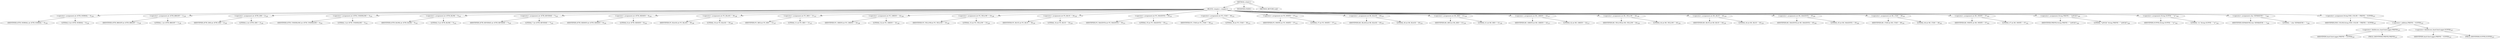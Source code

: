 digraph "&lt;clinit&gt;" {  
"545" [label = <(METHOD,&lt;clinit&gt;)> ]
"546" [label = <(BLOCK,&lt;empty&gt;,&lt;empty&gt;)> ]
"547" [label = <(&lt;operator&gt;.assignment,int ATTR_NORMAL = 0)<SUB>138</SUB>> ]
"548" [label = <(IDENTIFIER,ATTR_NORMAL,int ATTR_NORMAL = 0)<SUB>138</SUB>> ]
"549" [label = <(LITERAL,0,int ATTR_NORMAL = 0)<SUB>138</SUB>> ]
"550" [label = <(&lt;operator&gt;.assignment,int ATTR_BRIGHT = 1)<SUB>139</SUB>> ]
"551" [label = <(IDENTIFIER,ATTR_BRIGHT,int ATTR_BRIGHT = 1)<SUB>139</SUB>> ]
"552" [label = <(LITERAL,1,int ATTR_BRIGHT = 1)<SUB>139</SUB>> ]
"553" [label = <(&lt;operator&gt;.assignment,int ATTR_DIM = 2)<SUB>140</SUB>> ]
"554" [label = <(IDENTIFIER,ATTR_DIM,int ATTR_DIM = 2)<SUB>140</SUB>> ]
"555" [label = <(LITERAL,2,int ATTR_DIM = 2)<SUB>140</SUB>> ]
"556" [label = <(&lt;operator&gt;.assignment,int ATTR_UNDERLINE = 3)<SUB>141</SUB>> ]
"557" [label = <(IDENTIFIER,ATTR_UNDERLINE,int ATTR_UNDERLINE = 3)<SUB>141</SUB>> ]
"558" [label = <(LITERAL,3,int ATTR_UNDERLINE = 3)<SUB>141</SUB>> ]
"559" [label = <(&lt;operator&gt;.assignment,int ATTR_BLINK = 5)<SUB>142</SUB>> ]
"560" [label = <(IDENTIFIER,ATTR_BLINK,int ATTR_BLINK = 5)<SUB>142</SUB>> ]
"561" [label = <(LITERAL,5,int ATTR_BLINK = 5)<SUB>142</SUB>> ]
"562" [label = <(&lt;operator&gt;.assignment,int ATTR_REVERSE = 7)<SUB>143</SUB>> ]
"563" [label = <(IDENTIFIER,ATTR_REVERSE,int ATTR_REVERSE = 7)<SUB>143</SUB>> ]
"564" [label = <(LITERAL,7,int ATTR_REVERSE = 7)<SUB>143</SUB>> ]
"565" [label = <(&lt;operator&gt;.assignment,int ATTR_HIDDEN = 8)<SUB>144</SUB>> ]
"566" [label = <(IDENTIFIER,ATTR_HIDDEN,int ATTR_HIDDEN = 8)<SUB>144</SUB>> ]
"567" [label = <(LITERAL,8,int ATTR_HIDDEN = 8)<SUB>144</SUB>> ]
"568" [label = <(&lt;operator&gt;.assignment,int FG_BLACK = 30)<SUB>146</SUB>> ]
"569" [label = <(IDENTIFIER,FG_BLACK,int FG_BLACK = 30)<SUB>146</SUB>> ]
"570" [label = <(LITERAL,30,int FG_BLACK = 30)<SUB>146</SUB>> ]
"571" [label = <(&lt;operator&gt;.assignment,int FG_RED = 31)<SUB>147</SUB>> ]
"572" [label = <(IDENTIFIER,FG_RED,int FG_RED = 31)<SUB>147</SUB>> ]
"573" [label = <(LITERAL,31,int FG_RED = 31)<SUB>147</SUB>> ]
"574" [label = <(&lt;operator&gt;.assignment,int FG_GREEN = 32)<SUB>148</SUB>> ]
"575" [label = <(IDENTIFIER,FG_GREEN,int FG_GREEN = 32)<SUB>148</SUB>> ]
"576" [label = <(LITERAL,32,int FG_GREEN = 32)<SUB>148</SUB>> ]
"577" [label = <(&lt;operator&gt;.assignment,int FG_YELLOW = 33)<SUB>149</SUB>> ]
"578" [label = <(IDENTIFIER,FG_YELLOW,int FG_YELLOW = 33)<SUB>149</SUB>> ]
"579" [label = <(LITERAL,33,int FG_YELLOW = 33)<SUB>149</SUB>> ]
"580" [label = <(&lt;operator&gt;.assignment,int FG_BLUE = 34)<SUB>150</SUB>> ]
"581" [label = <(IDENTIFIER,FG_BLUE,int FG_BLUE = 34)<SUB>150</SUB>> ]
"582" [label = <(LITERAL,34,int FG_BLUE = 34)<SUB>150</SUB>> ]
"583" [label = <(&lt;operator&gt;.assignment,int FG_MAGENTA = 35)<SUB>151</SUB>> ]
"584" [label = <(IDENTIFIER,FG_MAGENTA,int FG_MAGENTA = 35)<SUB>151</SUB>> ]
"585" [label = <(LITERAL,35,int FG_MAGENTA = 35)<SUB>151</SUB>> ]
"586" [label = <(&lt;operator&gt;.assignment,int FG_CYAN = 36)<SUB>152</SUB>> ]
"587" [label = <(IDENTIFIER,FG_CYAN,int FG_CYAN = 36)<SUB>152</SUB>> ]
"588" [label = <(LITERAL,36,int FG_CYAN = 36)<SUB>152</SUB>> ]
"589" [label = <(&lt;operator&gt;.assignment,int FG_WHITE = 37)<SUB>153</SUB>> ]
"590" [label = <(IDENTIFIER,FG_WHITE,int FG_WHITE = 37)<SUB>153</SUB>> ]
"591" [label = <(LITERAL,37,int FG_WHITE = 37)<SUB>153</SUB>> ]
"592" [label = <(&lt;operator&gt;.assignment,int BG_BLACK = 40)<SUB>155</SUB>> ]
"593" [label = <(IDENTIFIER,BG_BLACK,int BG_BLACK = 40)<SUB>155</SUB>> ]
"594" [label = <(LITERAL,40,int BG_BLACK = 40)<SUB>155</SUB>> ]
"595" [label = <(&lt;operator&gt;.assignment,int BG_RED = 41)<SUB>156</SUB>> ]
"596" [label = <(IDENTIFIER,BG_RED,int BG_RED = 41)<SUB>156</SUB>> ]
"597" [label = <(LITERAL,41,int BG_RED = 41)<SUB>156</SUB>> ]
"598" [label = <(&lt;operator&gt;.assignment,int BG_GREEN = 42)<SUB>157</SUB>> ]
"599" [label = <(IDENTIFIER,BG_GREEN,int BG_GREEN = 42)<SUB>157</SUB>> ]
"600" [label = <(LITERAL,42,int BG_GREEN = 42)<SUB>157</SUB>> ]
"601" [label = <(&lt;operator&gt;.assignment,int BG_YELLOW = 44)<SUB>158</SUB>> ]
"602" [label = <(IDENTIFIER,BG_YELLOW,int BG_YELLOW = 44)<SUB>158</SUB>> ]
"603" [label = <(LITERAL,44,int BG_YELLOW = 44)<SUB>158</SUB>> ]
"604" [label = <(&lt;operator&gt;.assignment,int BG_BLUE = 44)<SUB>159</SUB>> ]
"605" [label = <(IDENTIFIER,BG_BLUE,int BG_BLUE = 44)<SUB>159</SUB>> ]
"606" [label = <(LITERAL,44,int BG_BLUE = 44)<SUB>159</SUB>> ]
"607" [label = <(&lt;operator&gt;.assignment,int BG_MAGENTA = 45)<SUB>160</SUB>> ]
"608" [label = <(IDENTIFIER,BG_MAGENTA,int BG_MAGENTA = 45)<SUB>160</SUB>> ]
"609" [label = <(LITERAL,45,int BG_MAGENTA = 45)<SUB>160</SUB>> ]
"610" [label = <(&lt;operator&gt;.assignment,int BG_CYAN = 46)<SUB>161</SUB>> ]
"611" [label = <(IDENTIFIER,BG_CYAN,int BG_CYAN = 46)<SUB>161</SUB>> ]
"612" [label = <(LITERAL,46,int BG_CYAN = 46)<SUB>161</SUB>> ]
"613" [label = <(&lt;operator&gt;.assignment,int BG_WHITE = 47)<SUB>162</SUB>> ]
"614" [label = <(IDENTIFIER,BG_WHITE,int BG_WHITE = 47)<SUB>162</SUB>> ]
"615" [label = <(LITERAL,47,int BG_WHITE = 47)<SUB>162</SUB>> ]
"616" [label = <(&lt;operator&gt;.assignment,String PREFIX = &quot;\u001b[&quot;)<SUB>164</SUB>> ]
"617" [label = <(IDENTIFIER,PREFIX,String PREFIX = &quot;\u001b[&quot;)<SUB>164</SUB>> ]
"618" [label = <(LITERAL,&quot;\u001b[&quot;,String PREFIX = &quot;\u001b[&quot;)<SUB>164</SUB>> ]
"619" [label = <(&lt;operator&gt;.assignment,String SUFFIX = &quot;m&quot;)<SUB>165</SUB>> ]
"620" [label = <(IDENTIFIER,SUFFIX,String SUFFIX = &quot;m&quot;)<SUB>165</SUB>> ]
"621" [label = <(LITERAL,&quot;m&quot;,String SUFFIX = &quot;m&quot;)<SUB>165</SUB>> ]
"622" [label = <(&lt;operator&gt;.assignment,char SEPARATOR = ';')<SUB>166</SUB>> ]
"623" [label = <(IDENTIFIER,SEPARATOR,char SEPARATOR = ';')<SUB>166</SUB>> ]
"624" [label = <(LITERAL,';',char SEPARATOR = ';')<SUB>166</SUB>> ]
"625" [label = <(&lt;operator&gt;.assignment,String END_COLOR = PREFIX + SUFFIX)<SUB>167</SUB>> ]
"626" [label = <(IDENTIFIER,END_COLOR,String END_COLOR = PREFIX + SUFFIX)<SUB>167</SUB>> ]
"627" [label = <(&lt;operator&gt;.addition,PREFIX + SUFFIX)<SUB>167</SUB>> ]
"628" [label = <(&lt;operator&gt;.fieldAccess,AnsiColorLogger.PREFIX)<SUB>167</SUB>> ]
"629" [label = <(IDENTIFIER,AnsiColorLogger,PREFIX + SUFFIX)<SUB>167</SUB>> ]
"630" [label = <(FIELD_IDENTIFIER,PREFIX,PREFIX)<SUB>167</SUB>> ]
"631" [label = <(&lt;operator&gt;.fieldAccess,AnsiColorLogger.SUFFIX)<SUB>167</SUB>> ]
"632" [label = <(IDENTIFIER,AnsiColorLogger,PREFIX + SUFFIX)<SUB>167</SUB>> ]
"633" [label = <(FIELD_IDENTIFIER,SUFFIX,SUFFIX)<SUB>167</SUB>> ]
"634" [label = <(MODIFIER,STATIC)> ]
"635" [label = <(METHOD_RETURN,void)> ]
  "545" -> "546" 
  "545" -> "634" 
  "545" -> "635" 
  "546" -> "547" 
  "546" -> "550" 
  "546" -> "553" 
  "546" -> "556" 
  "546" -> "559" 
  "546" -> "562" 
  "546" -> "565" 
  "546" -> "568" 
  "546" -> "571" 
  "546" -> "574" 
  "546" -> "577" 
  "546" -> "580" 
  "546" -> "583" 
  "546" -> "586" 
  "546" -> "589" 
  "546" -> "592" 
  "546" -> "595" 
  "546" -> "598" 
  "546" -> "601" 
  "546" -> "604" 
  "546" -> "607" 
  "546" -> "610" 
  "546" -> "613" 
  "546" -> "616" 
  "546" -> "619" 
  "546" -> "622" 
  "546" -> "625" 
  "547" -> "548" 
  "547" -> "549" 
  "550" -> "551" 
  "550" -> "552" 
  "553" -> "554" 
  "553" -> "555" 
  "556" -> "557" 
  "556" -> "558" 
  "559" -> "560" 
  "559" -> "561" 
  "562" -> "563" 
  "562" -> "564" 
  "565" -> "566" 
  "565" -> "567" 
  "568" -> "569" 
  "568" -> "570" 
  "571" -> "572" 
  "571" -> "573" 
  "574" -> "575" 
  "574" -> "576" 
  "577" -> "578" 
  "577" -> "579" 
  "580" -> "581" 
  "580" -> "582" 
  "583" -> "584" 
  "583" -> "585" 
  "586" -> "587" 
  "586" -> "588" 
  "589" -> "590" 
  "589" -> "591" 
  "592" -> "593" 
  "592" -> "594" 
  "595" -> "596" 
  "595" -> "597" 
  "598" -> "599" 
  "598" -> "600" 
  "601" -> "602" 
  "601" -> "603" 
  "604" -> "605" 
  "604" -> "606" 
  "607" -> "608" 
  "607" -> "609" 
  "610" -> "611" 
  "610" -> "612" 
  "613" -> "614" 
  "613" -> "615" 
  "616" -> "617" 
  "616" -> "618" 
  "619" -> "620" 
  "619" -> "621" 
  "622" -> "623" 
  "622" -> "624" 
  "625" -> "626" 
  "625" -> "627" 
  "627" -> "628" 
  "627" -> "631" 
  "628" -> "629" 
  "628" -> "630" 
  "631" -> "632" 
  "631" -> "633" 
}

